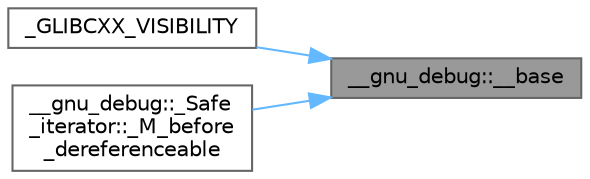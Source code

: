 digraph "__gnu_debug::__base"
{
 // LATEX_PDF_SIZE
  bgcolor="transparent";
  edge [fontname=Helvetica,fontsize=10,labelfontname=Helvetica,labelfontsize=10];
  node [fontname=Helvetica,fontsize=10,shape=box,height=0.2,width=0.4];
  rankdir="RL";
  Node1 [id="Node000001",label="__gnu_debug::__base",height=0.2,width=0.4,color="gray40", fillcolor="grey60", style="filled", fontcolor="black",tooltip=" "];
  Node1 -> Node2 [id="edge1_Node000001_Node000002",dir="back",color="steelblue1",style="solid",tooltip=" "];
  Node2 [id="Node000002",label="_GLIBCXX_VISIBILITY",height=0.2,width=0.4,color="grey40", fillcolor="white", style="filled",URL="$lib_2include_2c_09_09_2debug_2map_8h.html#a544d74b2d5d0dd2197f5fd6f02691de0",tooltip=" "];
  Node1 -> Node3 [id="edge2_Node000001_Node000003",dir="back",color="steelblue1",style="solid",tooltip=" "];
  Node3 [id="Node000003",label="__gnu_debug::_Safe\l_iterator::_M_before\l_dereferenceable",height=0.2,width=0.4,color="grey40", fillcolor="white", style="filled",URL="$class____gnu__debug_1_1___safe__iterator.html#a5fa0f26e5d046377ffccb409f2944833",tooltip="Is the iterator before a dereferenceable one?"];
}

